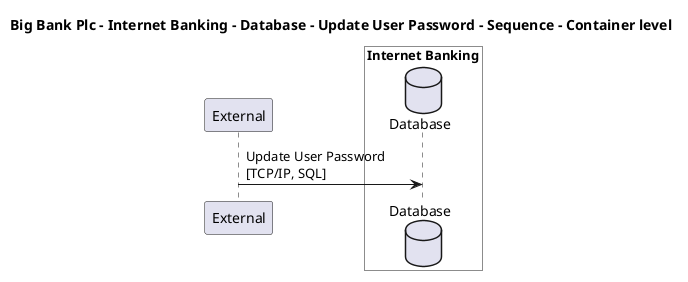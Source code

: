 @startuml

title Big Bank Plc - Internet Banking - Database - Update User Password - Sequence - Container level

participant "External" as C4InterFlow.SoftwareSystems.ExternalSystem

box "Internet Banking" #White
    database "Database" as BigBankPlc.SoftwareSystems.InternetBanking.Containers.Database
end box


C4InterFlow.SoftwareSystems.ExternalSystem -> BigBankPlc.SoftwareSystems.InternetBanking.Containers.Database : Update User Password\n[TCP/IP, SQL]


@enduml
